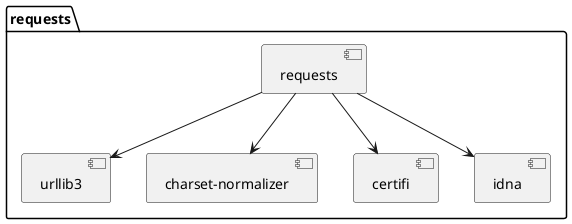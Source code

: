 @startuml
package "requests" {
  [ urllib3 ]
  [ requests ] --> [ urllib3 ]
  [ charset-normalizer ]
  [ requests ] --> [ charset-normalizer ]
  [ certifi ]
  [ requests ] --> [ certifi ]
  [ idna ]
  [ requests ] --> [ idna ]
}
@enduml